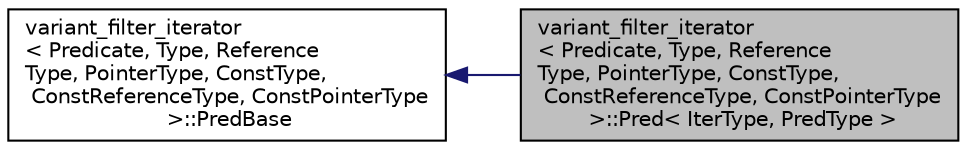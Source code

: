 digraph "variant_filter_iterator&lt; Predicate, Type, ReferenceType, PointerType, ConstType, ConstReferenceType, ConstPointerType &gt;::Pred&lt; IterType, PredType &gt;"
{
 // INTERACTIVE_SVG=YES
  edge [fontname="Helvetica",fontsize="10",labelfontname="Helvetica",labelfontsize="10"];
  node [fontname="Helvetica",fontsize="10",shape=record];
  rankdir="LR";
  Node1 [label="variant_filter_iterator\l\< Predicate, Type, Reference\lType, PointerType, ConstType,\l ConstReferenceType, ConstPointerType\l \>::Pred\< IterType, PredType \>",height=0.2,width=0.4,color="black", fillcolor="grey75", style="filled" fontcolor="black"];
  Node2 -> Node1 [dir="back",color="midnightblue",fontsize="10",style="solid",fontname="Helvetica"];
  Node2 [label="variant_filter_iterator\l\< Predicate, Type, Reference\lType, PointerType, ConstType,\l ConstReferenceType, ConstPointerType\l \>::PredBase",height=0.2,width=0.4,color="black", fillcolor="white", style="filled",URL="$structvariant__filter__iterator_1_1PredBase.html",tooltip="Abstract base class for the predicate. "];
}

